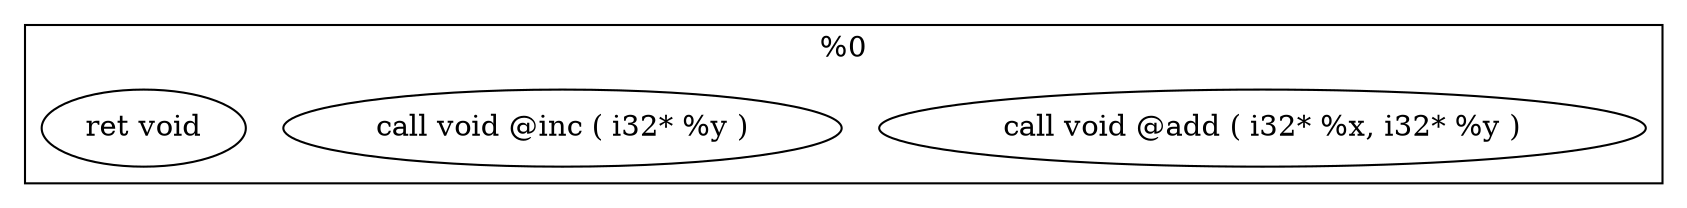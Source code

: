 digraph {
	node [label="\N"];
	graph [bb="0,0,802,96"];
	subgraph cluster_67 {
		graph [label="%0",
			bb="8,8,794,88"];
		68 [label="call void @add ( i32* %x, i32* %y )", pos="602,35", width="5.1111", height="0.51389"];
		69 [label="call void @inc ( i32* %y )", pos="266,35", width="3.7222", height="0.51389"];
		70 [label="ret void", pos="65,35", width="1.3611", height="0.51389"];
	}
}
